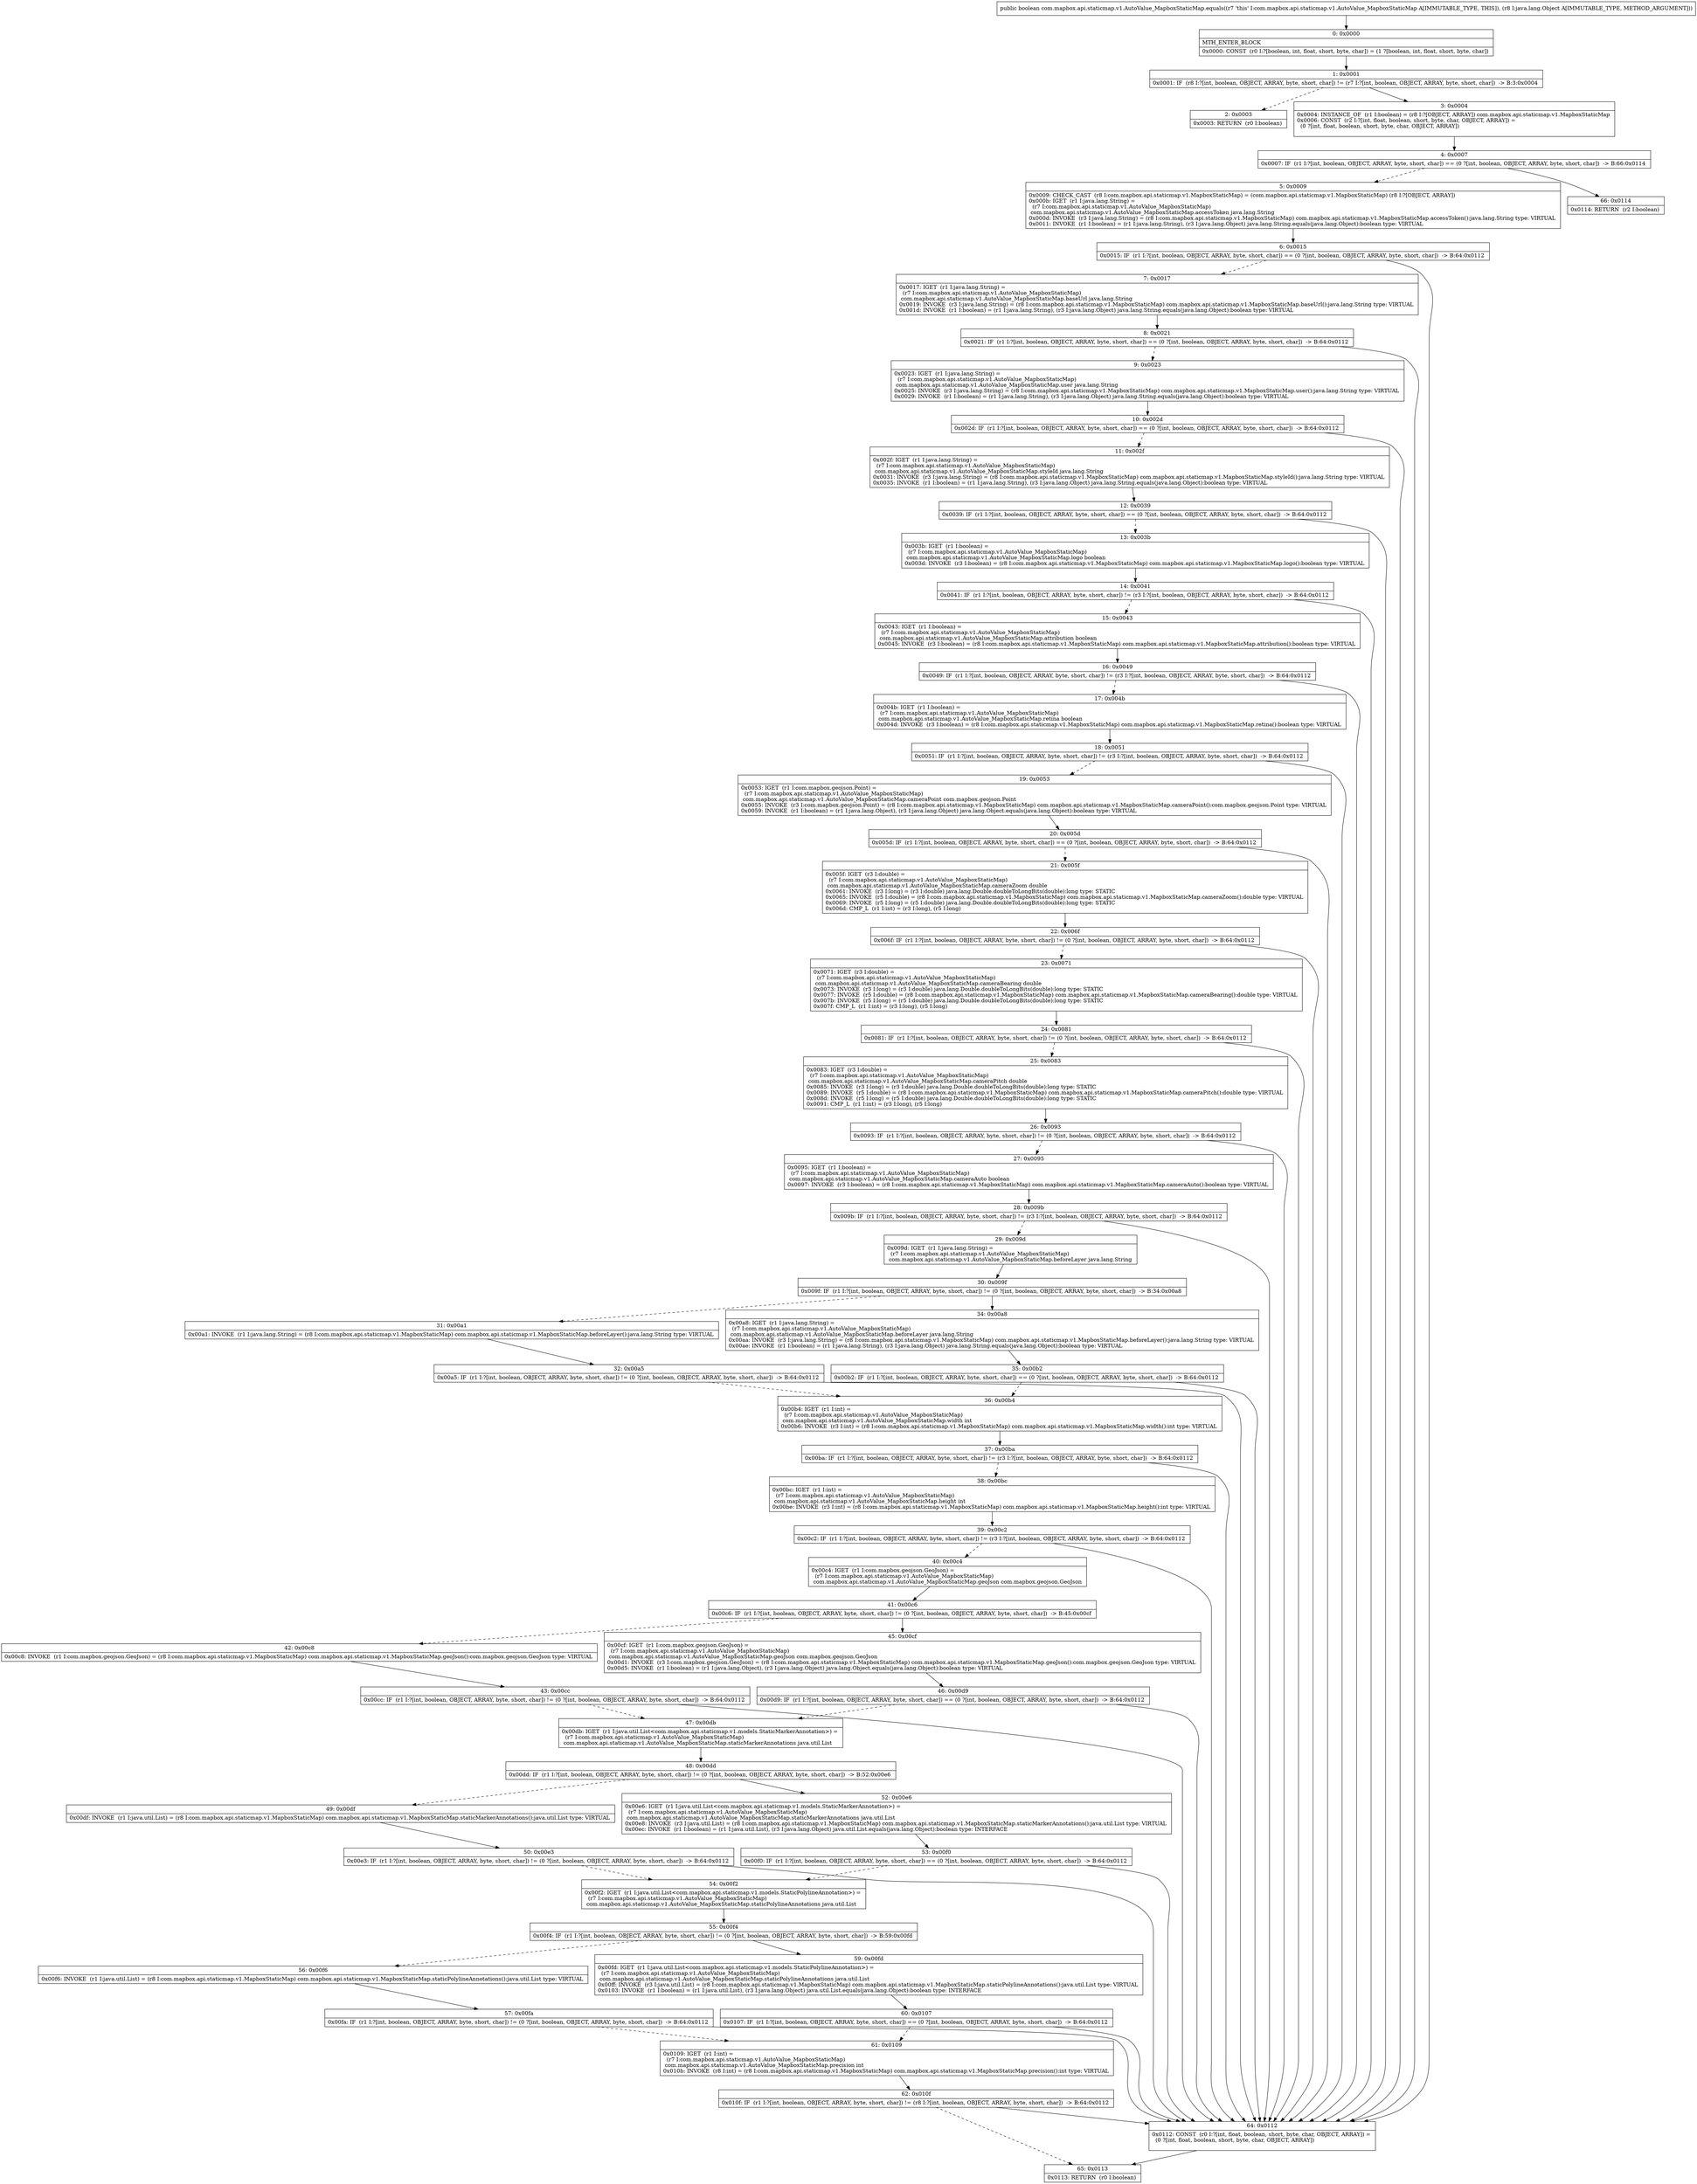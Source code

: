 digraph "CFG forcom.mapbox.api.staticmap.v1.AutoValue_MapboxStaticMap.equals(Ljava\/lang\/Object;)Z" {
Node_0 [shape=record,label="{0\:\ 0x0000|MTH_ENTER_BLOCK\l|0x0000: CONST  (r0 I:?[boolean, int, float, short, byte, char]) = (1 ?[boolean, int, float, short, byte, char]) \l}"];
Node_1 [shape=record,label="{1\:\ 0x0001|0x0001: IF  (r8 I:?[int, boolean, OBJECT, ARRAY, byte, short, char]) != (r7 I:?[int, boolean, OBJECT, ARRAY, byte, short, char])  \-\> B:3:0x0004 \l}"];
Node_2 [shape=record,label="{2\:\ 0x0003|0x0003: RETURN  (r0 I:boolean) \l}"];
Node_3 [shape=record,label="{3\:\ 0x0004|0x0004: INSTANCE_OF  (r1 I:boolean) = (r8 I:?[OBJECT, ARRAY]) com.mapbox.api.staticmap.v1.MapboxStaticMap \l0x0006: CONST  (r2 I:?[int, float, boolean, short, byte, char, OBJECT, ARRAY]) = \l  (0 ?[int, float, boolean, short, byte, char, OBJECT, ARRAY])\l \l}"];
Node_4 [shape=record,label="{4\:\ 0x0007|0x0007: IF  (r1 I:?[int, boolean, OBJECT, ARRAY, byte, short, char]) == (0 ?[int, boolean, OBJECT, ARRAY, byte, short, char])  \-\> B:66:0x0114 \l}"];
Node_5 [shape=record,label="{5\:\ 0x0009|0x0009: CHECK_CAST  (r8 I:com.mapbox.api.staticmap.v1.MapboxStaticMap) = (com.mapbox.api.staticmap.v1.MapboxStaticMap) (r8 I:?[OBJECT, ARRAY]) \l0x000b: IGET  (r1 I:java.lang.String) = \l  (r7 I:com.mapbox.api.staticmap.v1.AutoValue_MapboxStaticMap)\l com.mapbox.api.staticmap.v1.AutoValue_MapboxStaticMap.accessToken java.lang.String \l0x000d: INVOKE  (r3 I:java.lang.String) = (r8 I:com.mapbox.api.staticmap.v1.MapboxStaticMap) com.mapbox.api.staticmap.v1.MapboxStaticMap.accessToken():java.lang.String type: VIRTUAL \l0x0011: INVOKE  (r1 I:boolean) = (r1 I:java.lang.String), (r3 I:java.lang.Object) java.lang.String.equals(java.lang.Object):boolean type: VIRTUAL \l}"];
Node_6 [shape=record,label="{6\:\ 0x0015|0x0015: IF  (r1 I:?[int, boolean, OBJECT, ARRAY, byte, short, char]) == (0 ?[int, boolean, OBJECT, ARRAY, byte, short, char])  \-\> B:64:0x0112 \l}"];
Node_7 [shape=record,label="{7\:\ 0x0017|0x0017: IGET  (r1 I:java.lang.String) = \l  (r7 I:com.mapbox.api.staticmap.v1.AutoValue_MapboxStaticMap)\l com.mapbox.api.staticmap.v1.AutoValue_MapboxStaticMap.baseUrl java.lang.String \l0x0019: INVOKE  (r3 I:java.lang.String) = (r8 I:com.mapbox.api.staticmap.v1.MapboxStaticMap) com.mapbox.api.staticmap.v1.MapboxStaticMap.baseUrl():java.lang.String type: VIRTUAL \l0x001d: INVOKE  (r1 I:boolean) = (r1 I:java.lang.String), (r3 I:java.lang.Object) java.lang.String.equals(java.lang.Object):boolean type: VIRTUAL \l}"];
Node_8 [shape=record,label="{8\:\ 0x0021|0x0021: IF  (r1 I:?[int, boolean, OBJECT, ARRAY, byte, short, char]) == (0 ?[int, boolean, OBJECT, ARRAY, byte, short, char])  \-\> B:64:0x0112 \l}"];
Node_9 [shape=record,label="{9\:\ 0x0023|0x0023: IGET  (r1 I:java.lang.String) = \l  (r7 I:com.mapbox.api.staticmap.v1.AutoValue_MapboxStaticMap)\l com.mapbox.api.staticmap.v1.AutoValue_MapboxStaticMap.user java.lang.String \l0x0025: INVOKE  (r3 I:java.lang.String) = (r8 I:com.mapbox.api.staticmap.v1.MapboxStaticMap) com.mapbox.api.staticmap.v1.MapboxStaticMap.user():java.lang.String type: VIRTUAL \l0x0029: INVOKE  (r1 I:boolean) = (r1 I:java.lang.String), (r3 I:java.lang.Object) java.lang.String.equals(java.lang.Object):boolean type: VIRTUAL \l}"];
Node_10 [shape=record,label="{10\:\ 0x002d|0x002d: IF  (r1 I:?[int, boolean, OBJECT, ARRAY, byte, short, char]) == (0 ?[int, boolean, OBJECT, ARRAY, byte, short, char])  \-\> B:64:0x0112 \l}"];
Node_11 [shape=record,label="{11\:\ 0x002f|0x002f: IGET  (r1 I:java.lang.String) = \l  (r7 I:com.mapbox.api.staticmap.v1.AutoValue_MapboxStaticMap)\l com.mapbox.api.staticmap.v1.AutoValue_MapboxStaticMap.styleId java.lang.String \l0x0031: INVOKE  (r3 I:java.lang.String) = (r8 I:com.mapbox.api.staticmap.v1.MapboxStaticMap) com.mapbox.api.staticmap.v1.MapboxStaticMap.styleId():java.lang.String type: VIRTUAL \l0x0035: INVOKE  (r1 I:boolean) = (r1 I:java.lang.String), (r3 I:java.lang.Object) java.lang.String.equals(java.lang.Object):boolean type: VIRTUAL \l}"];
Node_12 [shape=record,label="{12\:\ 0x0039|0x0039: IF  (r1 I:?[int, boolean, OBJECT, ARRAY, byte, short, char]) == (0 ?[int, boolean, OBJECT, ARRAY, byte, short, char])  \-\> B:64:0x0112 \l}"];
Node_13 [shape=record,label="{13\:\ 0x003b|0x003b: IGET  (r1 I:boolean) = \l  (r7 I:com.mapbox.api.staticmap.v1.AutoValue_MapboxStaticMap)\l com.mapbox.api.staticmap.v1.AutoValue_MapboxStaticMap.logo boolean \l0x003d: INVOKE  (r3 I:boolean) = (r8 I:com.mapbox.api.staticmap.v1.MapboxStaticMap) com.mapbox.api.staticmap.v1.MapboxStaticMap.logo():boolean type: VIRTUAL \l}"];
Node_14 [shape=record,label="{14\:\ 0x0041|0x0041: IF  (r1 I:?[int, boolean, OBJECT, ARRAY, byte, short, char]) != (r3 I:?[int, boolean, OBJECT, ARRAY, byte, short, char])  \-\> B:64:0x0112 \l}"];
Node_15 [shape=record,label="{15\:\ 0x0043|0x0043: IGET  (r1 I:boolean) = \l  (r7 I:com.mapbox.api.staticmap.v1.AutoValue_MapboxStaticMap)\l com.mapbox.api.staticmap.v1.AutoValue_MapboxStaticMap.attribution boolean \l0x0045: INVOKE  (r3 I:boolean) = (r8 I:com.mapbox.api.staticmap.v1.MapboxStaticMap) com.mapbox.api.staticmap.v1.MapboxStaticMap.attribution():boolean type: VIRTUAL \l}"];
Node_16 [shape=record,label="{16\:\ 0x0049|0x0049: IF  (r1 I:?[int, boolean, OBJECT, ARRAY, byte, short, char]) != (r3 I:?[int, boolean, OBJECT, ARRAY, byte, short, char])  \-\> B:64:0x0112 \l}"];
Node_17 [shape=record,label="{17\:\ 0x004b|0x004b: IGET  (r1 I:boolean) = \l  (r7 I:com.mapbox.api.staticmap.v1.AutoValue_MapboxStaticMap)\l com.mapbox.api.staticmap.v1.AutoValue_MapboxStaticMap.retina boolean \l0x004d: INVOKE  (r3 I:boolean) = (r8 I:com.mapbox.api.staticmap.v1.MapboxStaticMap) com.mapbox.api.staticmap.v1.MapboxStaticMap.retina():boolean type: VIRTUAL \l}"];
Node_18 [shape=record,label="{18\:\ 0x0051|0x0051: IF  (r1 I:?[int, boolean, OBJECT, ARRAY, byte, short, char]) != (r3 I:?[int, boolean, OBJECT, ARRAY, byte, short, char])  \-\> B:64:0x0112 \l}"];
Node_19 [shape=record,label="{19\:\ 0x0053|0x0053: IGET  (r1 I:com.mapbox.geojson.Point) = \l  (r7 I:com.mapbox.api.staticmap.v1.AutoValue_MapboxStaticMap)\l com.mapbox.api.staticmap.v1.AutoValue_MapboxStaticMap.cameraPoint com.mapbox.geojson.Point \l0x0055: INVOKE  (r3 I:com.mapbox.geojson.Point) = (r8 I:com.mapbox.api.staticmap.v1.MapboxStaticMap) com.mapbox.api.staticmap.v1.MapboxStaticMap.cameraPoint():com.mapbox.geojson.Point type: VIRTUAL \l0x0059: INVOKE  (r1 I:boolean) = (r1 I:java.lang.Object), (r3 I:java.lang.Object) java.lang.Object.equals(java.lang.Object):boolean type: VIRTUAL \l}"];
Node_20 [shape=record,label="{20\:\ 0x005d|0x005d: IF  (r1 I:?[int, boolean, OBJECT, ARRAY, byte, short, char]) == (0 ?[int, boolean, OBJECT, ARRAY, byte, short, char])  \-\> B:64:0x0112 \l}"];
Node_21 [shape=record,label="{21\:\ 0x005f|0x005f: IGET  (r3 I:double) = \l  (r7 I:com.mapbox.api.staticmap.v1.AutoValue_MapboxStaticMap)\l com.mapbox.api.staticmap.v1.AutoValue_MapboxStaticMap.cameraZoom double \l0x0061: INVOKE  (r3 I:long) = (r3 I:double) java.lang.Double.doubleToLongBits(double):long type: STATIC \l0x0065: INVOKE  (r5 I:double) = (r8 I:com.mapbox.api.staticmap.v1.MapboxStaticMap) com.mapbox.api.staticmap.v1.MapboxStaticMap.cameraZoom():double type: VIRTUAL \l0x0069: INVOKE  (r5 I:long) = (r5 I:double) java.lang.Double.doubleToLongBits(double):long type: STATIC \l0x006d: CMP_L  (r1 I:int) = (r3 I:long), (r5 I:long) \l}"];
Node_22 [shape=record,label="{22\:\ 0x006f|0x006f: IF  (r1 I:?[int, boolean, OBJECT, ARRAY, byte, short, char]) != (0 ?[int, boolean, OBJECT, ARRAY, byte, short, char])  \-\> B:64:0x0112 \l}"];
Node_23 [shape=record,label="{23\:\ 0x0071|0x0071: IGET  (r3 I:double) = \l  (r7 I:com.mapbox.api.staticmap.v1.AutoValue_MapboxStaticMap)\l com.mapbox.api.staticmap.v1.AutoValue_MapboxStaticMap.cameraBearing double \l0x0073: INVOKE  (r3 I:long) = (r3 I:double) java.lang.Double.doubleToLongBits(double):long type: STATIC \l0x0077: INVOKE  (r5 I:double) = (r8 I:com.mapbox.api.staticmap.v1.MapboxStaticMap) com.mapbox.api.staticmap.v1.MapboxStaticMap.cameraBearing():double type: VIRTUAL \l0x007b: INVOKE  (r5 I:long) = (r5 I:double) java.lang.Double.doubleToLongBits(double):long type: STATIC \l0x007f: CMP_L  (r1 I:int) = (r3 I:long), (r5 I:long) \l}"];
Node_24 [shape=record,label="{24\:\ 0x0081|0x0081: IF  (r1 I:?[int, boolean, OBJECT, ARRAY, byte, short, char]) != (0 ?[int, boolean, OBJECT, ARRAY, byte, short, char])  \-\> B:64:0x0112 \l}"];
Node_25 [shape=record,label="{25\:\ 0x0083|0x0083: IGET  (r3 I:double) = \l  (r7 I:com.mapbox.api.staticmap.v1.AutoValue_MapboxStaticMap)\l com.mapbox.api.staticmap.v1.AutoValue_MapboxStaticMap.cameraPitch double \l0x0085: INVOKE  (r3 I:long) = (r3 I:double) java.lang.Double.doubleToLongBits(double):long type: STATIC \l0x0089: INVOKE  (r5 I:double) = (r8 I:com.mapbox.api.staticmap.v1.MapboxStaticMap) com.mapbox.api.staticmap.v1.MapboxStaticMap.cameraPitch():double type: VIRTUAL \l0x008d: INVOKE  (r5 I:long) = (r5 I:double) java.lang.Double.doubleToLongBits(double):long type: STATIC \l0x0091: CMP_L  (r1 I:int) = (r3 I:long), (r5 I:long) \l}"];
Node_26 [shape=record,label="{26\:\ 0x0093|0x0093: IF  (r1 I:?[int, boolean, OBJECT, ARRAY, byte, short, char]) != (0 ?[int, boolean, OBJECT, ARRAY, byte, short, char])  \-\> B:64:0x0112 \l}"];
Node_27 [shape=record,label="{27\:\ 0x0095|0x0095: IGET  (r1 I:boolean) = \l  (r7 I:com.mapbox.api.staticmap.v1.AutoValue_MapboxStaticMap)\l com.mapbox.api.staticmap.v1.AutoValue_MapboxStaticMap.cameraAuto boolean \l0x0097: INVOKE  (r3 I:boolean) = (r8 I:com.mapbox.api.staticmap.v1.MapboxStaticMap) com.mapbox.api.staticmap.v1.MapboxStaticMap.cameraAuto():boolean type: VIRTUAL \l}"];
Node_28 [shape=record,label="{28\:\ 0x009b|0x009b: IF  (r1 I:?[int, boolean, OBJECT, ARRAY, byte, short, char]) != (r3 I:?[int, boolean, OBJECT, ARRAY, byte, short, char])  \-\> B:64:0x0112 \l}"];
Node_29 [shape=record,label="{29\:\ 0x009d|0x009d: IGET  (r1 I:java.lang.String) = \l  (r7 I:com.mapbox.api.staticmap.v1.AutoValue_MapboxStaticMap)\l com.mapbox.api.staticmap.v1.AutoValue_MapboxStaticMap.beforeLayer java.lang.String \l}"];
Node_30 [shape=record,label="{30\:\ 0x009f|0x009f: IF  (r1 I:?[int, boolean, OBJECT, ARRAY, byte, short, char]) != (0 ?[int, boolean, OBJECT, ARRAY, byte, short, char])  \-\> B:34:0x00a8 \l}"];
Node_31 [shape=record,label="{31\:\ 0x00a1|0x00a1: INVOKE  (r1 I:java.lang.String) = (r8 I:com.mapbox.api.staticmap.v1.MapboxStaticMap) com.mapbox.api.staticmap.v1.MapboxStaticMap.beforeLayer():java.lang.String type: VIRTUAL \l}"];
Node_32 [shape=record,label="{32\:\ 0x00a5|0x00a5: IF  (r1 I:?[int, boolean, OBJECT, ARRAY, byte, short, char]) != (0 ?[int, boolean, OBJECT, ARRAY, byte, short, char])  \-\> B:64:0x0112 \l}"];
Node_34 [shape=record,label="{34\:\ 0x00a8|0x00a8: IGET  (r1 I:java.lang.String) = \l  (r7 I:com.mapbox.api.staticmap.v1.AutoValue_MapboxStaticMap)\l com.mapbox.api.staticmap.v1.AutoValue_MapboxStaticMap.beforeLayer java.lang.String \l0x00aa: INVOKE  (r3 I:java.lang.String) = (r8 I:com.mapbox.api.staticmap.v1.MapboxStaticMap) com.mapbox.api.staticmap.v1.MapboxStaticMap.beforeLayer():java.lang.String type: VIRTUAL \l0x00ae: INVOKE  (r1 I:boolean) = (r1 I:java.lang.String), (r3 I:java.lang.Object) java.lang.String.equals(java.lang.Object):boolean type: VIRTUAL \l}"];
Node_35 [shape=record,label="{35\:\ 0x00b2|0x00b2: IF  (r1 I:?[int, boolean, OBJECT, ARRAY, byte, short, char]) == (0 ?[int, boolean, OBJECT, ARRAY, byte, short, char])  \-\> B:64:0x0112 \l}"];
Node_36 [shape=record,label="{36\:\ 0x00b4|0x00b4: IGET  (r1 I:int) = \l  (r7 I:com.mapbox.api.staticmap.v1.AutoValue_MapboxStaticMap)\l com.mapbox.api.staticmap.v1.AutoValue_MapboxStaticMap.width int \l0x00b6: INVOKE  (r3 I:int) = (r8 I:com.mapbox.api.staticmap.v1.MapboxStaticMap) com.mapbox.api.staticmap.v1.MapboxStaticMap.width():int type: VIRTUAL \l}"];
Node_37 [shape=record,label="{37\:\ 0x00ba|0x00ba: IF  (r1 I:?[int, boolean, OBJECT, ARRAY, byte, short, char]) != (r3 I:?[int, boolean, OBJECT, ARRAY, byte, short, char])  \-\> B:64:0x0112 \l}"];
Node_38 [shape=record,label="{38\:\ 0x00bc|0x00bc: IGET  (r1 I:int) = \l  (r7 I:com.mapbox.api.staticmap.v1.AutoValue_MapboxStaticMap)\l com.mapbox.api.staticmap.v1.AutoValue_MapboxStaticMap.height int \l0x00be: INVOKE  (r3 I:int) = (r8 I:com.mapbox.api.staticmap.v1.MapboxStaticMap) com.mapbox.api.staticmap.v1.MapboxStaticMap.height():int type: VIRTUAL \l}"];
Node_39 [shape=record,label="{39\:\ 0x00c2|0x00c2: IF  (r1 I:?[int, boolean, OBJECT, ARRAY, byte, short, char]) != (r3 I:?[int, boolean, OBJECT, ARRAY, byte, short, char])  \-\> B:64:0x0112 \l}"];
Node_40 [shape=record,label="{40\:\ 0x00c4|0x00c4: IGET  (r1 I:com.mapbox.geojson.GeoJson) = \l  (r7 I:com.mapbox.api.staticmap.v1.AutoValue_MapboxStaticMap)\l com.mapbox.api.staticmap.v1.AutoValue_MapboxStaticMap.geoJson com.mapbox.geojson.GeoJson \l}"];
Node_41 [shape=record,label="{41\:\ 0x00c6|0x00c6: IF  (r1 I:?[int, boolean, OBJECT, ARRAY, byte, short, char]) != (0 ?[int, boolean, OBJECT, ARRAY, byte, short, char])  \-\> B:45:0x00cf \l}"];
Node_42 [shape=record,label="{42\:\ 0x00c8|0x00c8: INVOKE  (r1 I:com.mapbox.geojson.GeoJson) = (r8 I:com.mapbox.api.staticmap.v1.MapboxStaticMap) com.mapbox.api.staticmap.v1.MapboxStaticMap.geoJson():com.mapbox.geojson.GeoJson type: VIRTUAL \l}"];
Node_43 [shape=record,label="{43\:\ 0x00cc|0x00cc: IF  (r1 I:?[int, boolean, OBJECT, ARRAY, byte, short, char]) != (0 ?[int, boolean, OBJECT, ARRAY, byte, short, char])  \-\> B:64:0x0112 \l}"];
Node_45 [shape=record,label="{45\:\ 0x00cf|0x00cf: IGET  (r1 I:com.mapbox.geojson.GeoJson) = \l  (r7 I:com.mapbox.api.staticmap.v1.AutoValue_MapboxStaticMap)\l com.mapbox.api.staticmap.v1.AutoValue_MapboxStaticMap.geoJson com.mapbox.geojson.GeoJson \l0x00d1: INVOKE  (r3 I:com.mapbox.geojson.GeoJson) = (r8 I:com.mapbox.api.staticmap.v1.MapboxStaticMap) com.mapbox.api.staticmap.v1.MapboxStaticMap.geoJson():com.mapbox.geojson.GeoJson type: VIRTUAL \l0x00d5: INVOKE  (r1 I:boolean) = (r1 I:java.lang.Object), (r3 I:java.lang.Object) java.lang.Object.equals(java.lang.Object):boolean type: VIRTUAL \l}"];
Node_46 [shape=record,label="{46\:\ 0x00d9|0x00d9: IF  (r1 I:?[int, boolean, OBJECT, ARRAY, byte, short, char]) == (0 ?[int, boolean, OBJECT, ARRAY, byte, short, char])  \-\> B:64:0x0112 \l}"];
Node_47 [shape=record,label="{47\:\ 0x00db|0x00db: IGET  (r1 I:java.util.List\<com.mapbox.api.staticmap.v1.models.StaticMarkerAnnotation\>) = \l  (r7 I:com.mapbox.api.staticmap.v1.AutoValue_MapboxStaticMap)\l com.mapbox.api.staticmap.v1.AutoValue_MapboxStaticMap.staticMarkerAnnotations java.util.List \l}"];
Node_48 [shape=record,label="{48\:\ 0x00dd|0x00dd: IF  (r1 I:?[int, boolean, OBJECT, ARRAY, byte, short, char]) != (0 ?[int, boolean, OBJECT, ARRAY, byte, short, char])  \-\> B:52:0x00e6 \l}"];
Node_49 [shape=record,label="{49\:\ 0x00df|0x00df: INVOKE  (r1 I:java.util.List) = (r8 I:com.mapbox.api.staticmap.v1.MapboxStaticMap) com.mapbox.api.staticmap.v1.MapboxStaticMap.staticMarkerAnnotations():java.util.List type: VIRTUAL \l}"];
Node_50 [shape=record,label="{50\:\ 0x00e3|0x00e3: IF  (r1 I:?[int, boolean, OBJECT, ARRAY, byte, short, char]) != (0 ?[int, boolean, OBJECT, ARRAY, byte, short, char])  \-\> B:64:0x0112 \l}"];
Node_52 [shape=record,label="{52\:\ 0x00e6|0x00e6: IGET  (r1 I:java.util.List\<com.mapbox.api.staticmap.v1.models.StaticMarkerAnnotation\>) = \l  (r7 I:com.mapbox.api.staticmap.v1.AutoValue_MapboxStaticMap)\l com.mapbox.api.staticmap.v1.AutoValue_MapboxStaticMap.staticMarkerAnnotations java.util.List \l0x00e8: INVOKE  (r3 I:java.util.List) = (r8 I:com.mapbox.api.staticmap.v1.MapboxStaticMap) com.mapbox.api.staticmap.v1.MapboxStaticMap.staticMarkerAnnotations():java.util.List type: VIRTUAL \l0x00ec: INVOKE  (r1 I:boolean) = (r1 I:java.util.List), (r3 I:java.lang.Object) java.util.List.equals(java.lang.Object):boolean type: INTERFACE \l}"];
Node_53 [shape=record,label="{53\:\ 0x00f0|0x00f0: IF  (r1 I:?[int, boolean, OBJECT, ARRAY, byte, short, char]) == (0 ?[int, boolean, OBJECT, ARRAY, byte, short, char])  \-\> B:64:0x0112 \l}"];
Node_54 [shape=record,label="{54\:\ 0x00f2|0x00f2: IGET  (r1 I:java.util.List\<com.mapbox.api.staticmap.v1.models.StaticPolylineAnnotation\>) = \l  (r7 I:com.mapbox.api.staticmap.v1.AutoValue_MapboxStaticMap)\l com.mapbox.api.staticmap.v1.AutoValue_MapboxStaticMap.staticPolylineAnnotations java.util.List \l}"];
Node_55 [shape=record,label="{55\:\ 0x00f4|0x00f4: IF  (r1 I:?[int, boolean, OBJECT, ARRAY, byte, short, char]) != (0 ?[int, boolean, OBJECT, ARRAY, byte, short, char])  \-\> B:59:0x00fd \l}"];
Node_56 [shape=record,label="{56\:\ 0x00f6|0x00f6: INVOKE  (r1 I:java.util.List) = (r8 I:com.mapbox.api.staticmap.v1.MapboxStaticMap) com.mapbox.api.staticmap.v1.MapboxStaticMap.staticPolylineAnnotations():java.util.List type: VIRTUAL \l}"];
Node_57 [shape=record,label="{57\:\ 0x00fa|0x00fa: IF  (r1 I:?[int, boolean, OBJECT, ARRAY, byte, short, char]) != (0 ?[int, boolean, OBJECT, ARRAY, byte, short, char])  \-\> B:64:0x0112 \l}"];
Node_59 [shape=record,label="{59\:\ 0x00fd|0x00fd: IGET  (r1 I:java.util.List\<com.mapbox.api.staticmap.v1.models.StaticPolylineAnnotation\>) = \l  (r7 I:com.mapbox.api.staticmap.v1.AutoValue_MapboxStaticMap)\l com.mapbox.api.staticmap.v1.AutoValue_MapboxStaticMap.staticPolylineAnnotations java.util.List \l0x00ff: INVOKE  (r3 I:java.util.List) = (r8 I:com.mapbox.api.staticmap.v1.MapboxStaticMap) com.mapbox.api.staticmap.v1.MapboxStaticMap.staticPolylineAnnotations():java.util.List type: VIRTUAL \l0x0103: INVOKE  (r1 I:boolean) = (r1 I:java.util.List), (r3 I:java.lang.Object) java.util.List.equals(java.lang.Object):boolean type: INTERFACE \l}"];
Node_60 [shape=record,label="{60\:\ 0x0107|0x0107: IF  (r1 I:?[int, boolean, OBJECT, ARRAY, byte, short, char]) == (0 ?[int, boolean, OBJECT, ARRAY, byte, short, char])  \-\> B:64:0x0112 \l}"];
Node_61 [shape=record,label="{61\:\ 0x0109|0x0109: IGET  (r1 I:int) = \l  (r7 I:com.mapbox.api.staticmap.v1.AutoValue_MapboxStaticMap)\l com.mapbox.api.staticmap.v1.AutoValue_MapboxStaticMap.precision int \l0x010b: INVOKE  (r8 I:int) = (r8 I:com.mapbox.api.staticmap.v1.MapboxStaticMap) com.mapbox.api.staticmap.v1.MapboxStaticMap.precision():int type: VIRTUAL \l}"];
Node_62 [shape=record,label="{62\:\ 0x010f|0x010f: IF  (r1 I:?[int, boolean, OBJECT, ARRAY, byte, short, char]) != (r8 I:?[int, boolean, OBJECT, ARRAY, byte, short, char])  \-\> B:64:0x0112 \l}"];
Node_64 [shape=record,label="{64\:\ 0x0112|0x0112: CONST  (r0 I:?[int, float, boolean, short, byte, char, OBJECT, ARRAY]) = \l  (0 ?[int, float, boolean, short, byte, char, OBJECT, ARRAY])\l \l}"];
Node_65 [shape=record,label="{65\:\ 0x0113|0x0113: RETURN  (r0 I:boolean) \l}"];
Node_66 [shape=record,label="{66\:\ 0x0114|0x0114: RETURN  (r2 I:boolean) \l}"];
MethodNode[shape=record,label="{public boolean com.mapbox.api.staticmap.v1.AutoValue_MapboxStaticMap.equals((r7 'this' I:com.mapbox.api.staticmap.v1.AutoValue_MapboxStaticMap A[IMMUTABLE_TYPE, THIS]), (r8 I:java.lang.Object A[IMMUTABLE_TYPE, METHOD_ARGUMENT])) }"];
MethodNode -> Node_0;
Node_0 -> Node_1;
Node_1 -> Node_2[style=dashed];
Node_1 -> Node_3;
Node_3 -> Node_4;
Node_4 -> Node_5[style=dashed];
Node_4 -> Node_66;
Node_5 -> Node_6;
Node_6 -> Node_7[style=dashed];
Node_6 -> Node_64;
Node_7 -> Node_8;
Node_8 -> Node_9[style=dashed];
Node_8 -> Node_64;
Node_9 -> Node_10;
Node_10 -> Node_11[style=dashed];
Node_10 -> Node_64;
Node_11 -> Node_12;
Node_12 -> Node_13[style=dashed];
Node_12 -> Node_64;
Node_13 -> Node_14;
Node_14 -> Node_15[style=dashed];
Node_14 -> Node_64;
Node_15 -> Node_16;
Node_16 -> Node_17[style=dashed];
Node_16 -> Node_64;
Node_17 -> Node_18;
Node_18 -> Node_19[style=dashed];
Node_18 -> Node_64;
Node_19 -> Node_20;
Node_20 -> Node_21[style=dashed];
Node_20 -> Node_64;
Node_21 -> Node_22;
Node_22 -> Node_23[style=dashed];
Node_22 -> Node_64;
Node_23 -> Node_24;
Node_24 -> Node_25[style=dashed];
Node_24 -> Node_64;
Node_25 -> Node_26;
Node_26 -> Node_27[style=dashed];
Node_26 -> Node_64;
Node_27 -> Node_28;
Node_28 -> Node_29[style=dashed];
Node_28 -> Node_64;
Node_29 -> Node_30;
Node_30 -> Node_31[style=dashed];
Node_30 -> Node_34;
Node_31 -> Node_32;
Node_32 -> Node_64;
Node_32 -> Node_36[style=dashed];
Node_34 -> Node_35;
Node_35 -> Node_36[style=dashed];
Node_35 -> Node_64;
Node_36 -> Node_37;
Node_37 -> Node_38[style=dashed];
Node_37 -> Node_64;
Node_38 -> Node_39;
Node_39 -> Node_40[style=dashed];
Node_39 -> Node_64;
Node_40 -> Node_41;
Node_41 -> Node_42[style=dashed];
Node_41 -> Node_45;
Node_42 -> Node_43;
Node_43 -> Node_64;
Node_43 -> Node_47[style=dashed];
Node_45 -> Node_46;
Node_46 -> Node_47[style=dashed];
Node_46 -> Node_64;
Node_47 -> Node_48;
Node_48 -> Node_49[style=dashed];
Node_48 -> Node_52;
Node_49 -> Node_50;
Node_50 -> Node_64;
Node_50 -> Node_54[style=dashed];
Node_52 -> Node_53;
Node_53 -> Node_54[style=dashed];
Node_53 -> Node_64;
Node_54 -> Node_55;
Node_55 -> Node_56[style=dashed];
Node_55 -> Node_59;
Node_56 -> Node_57;
Node_57 -> Node_64;
Node_57 -> Node_61[style=dashed];
Node_59 -> Node_60;
Node_60 -> Node_61[style=dashed];
Node_60 -> Node_64;
Node_61 -> Node_62;
Node_62 -> Node_64;
Node_62 -> Node_65[style=dashed];
Node_64 -> Node_65;
}

